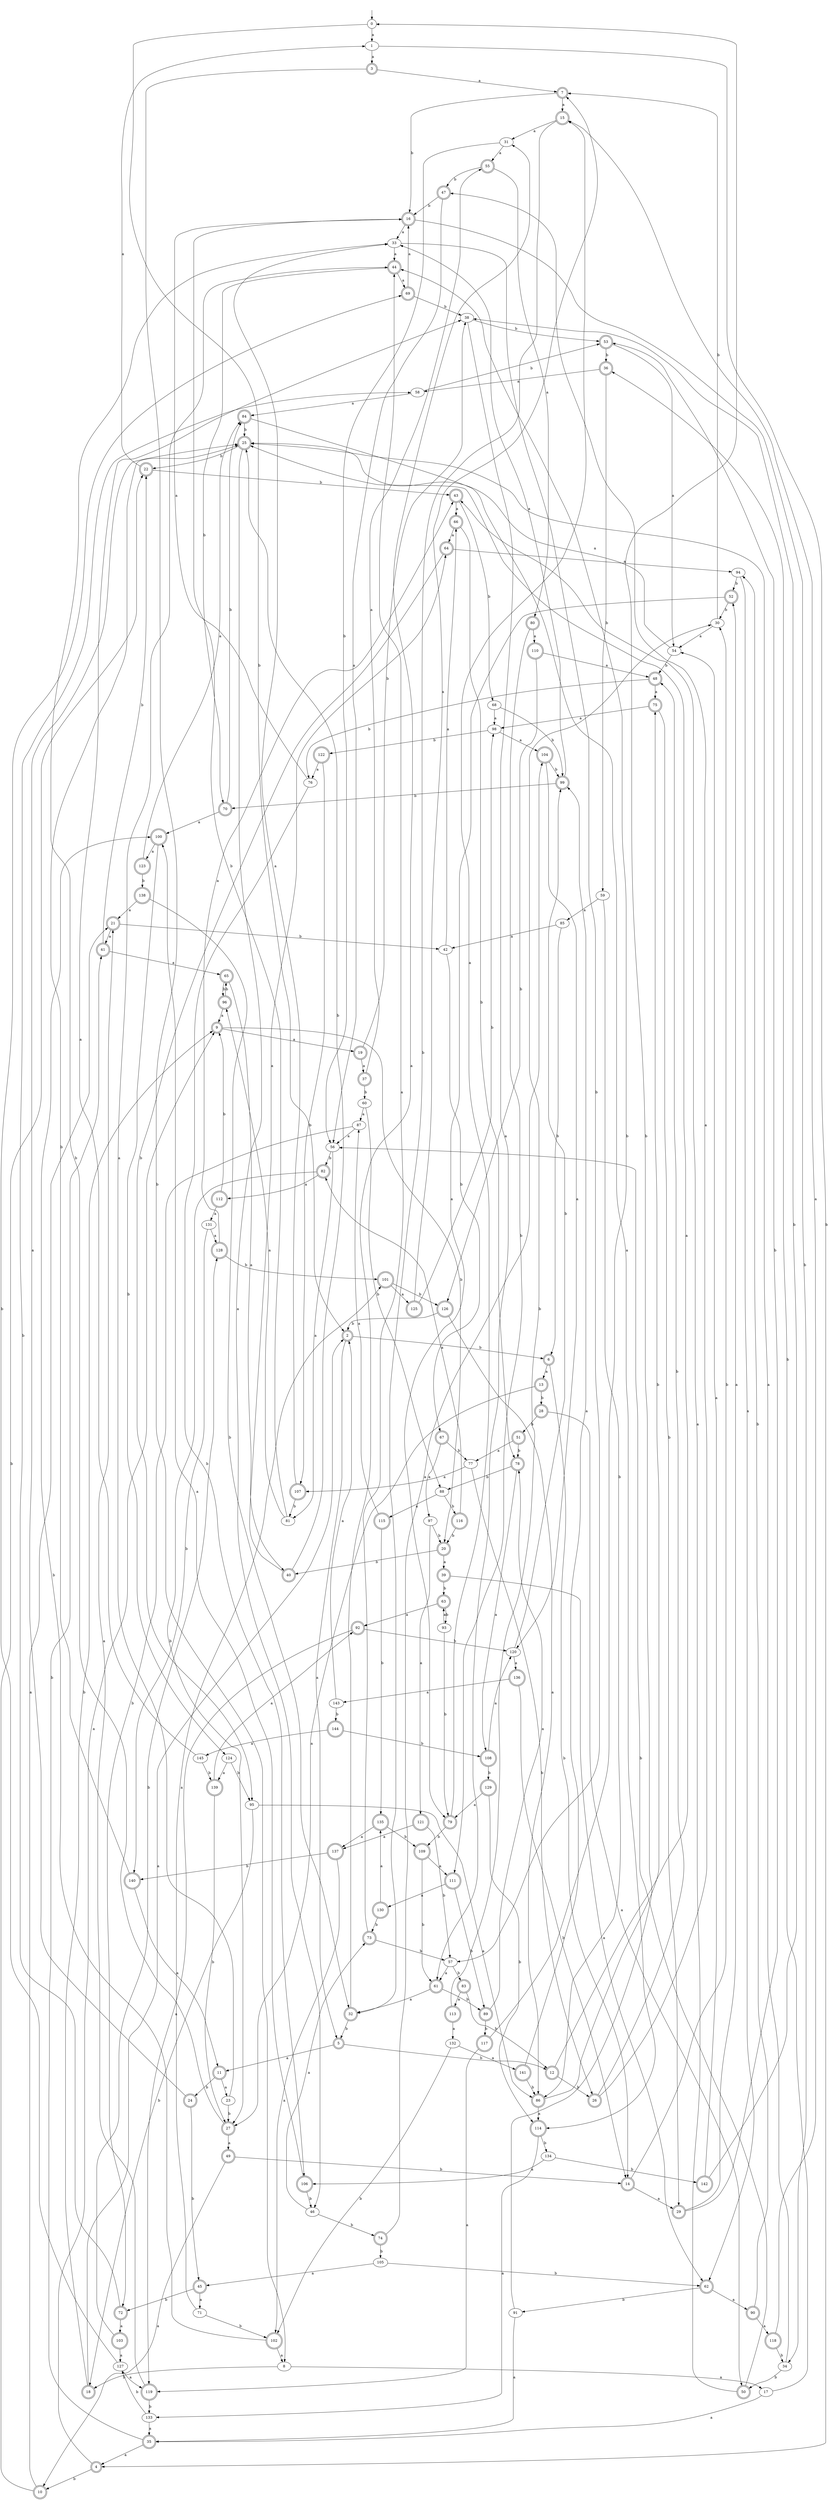 digraph RandomDFA {
  __start0 [label="", shape=none];
  __start0 -> 0 [label=""];
  0 [shape=circle]
  0 -> 1 [label="a"]
  0 -> 2 [label="b"]
  1
  1 -> 3 [label="a"]
  1 -> 4 [label="b"]
  2 [shape=doublecircle]
  2 -> 5 [label="a"]
  2 -> 6 [label="b"]
  3 [shape=doublecircle]
  3 -> 7 [label="a"]
  3 -> 8 [label="b"]
  4 [shape=doublecircle]
  4 -> 9 [label="a"]
  4 -> 10 [label="b"]
  5 [shape=doublecircle]
  5 -> 11 [label="a"]
  5 -> 12 [label="b"]
  6 [shape=doublecircle]
  6 -> 13 [label="a"]
  6 -> 14 [label="b"]
  7 [shape=doublecircle]
  7 -> 15 [label="a"]
  7 -> 16 [label="b"]
  8
  8 -> 17 [label="a"]
  8 -> 18 [label="b"]
  9 [shape=doublecircle]
  9 -> 19 [label="a"]
  9 -> 20 [label="b"]
  10 [shape=doublecircle]
  10 -> 21 [label="a"]
  10 -> 22 [label="b"]
  11 [shape=doublecircle]
  11 -> 23 [label="a"]
  11 -> 24 [label="b"]
  12 [shape=doublecircle]
  12 -> 25 [label="a"]
  12 -> 26 [label="b"]
  13 [shape=doublecircle]
  13 -> 27 [label="a"]
  13 -> 28 [label="b"]
  14 [shape=doublecircle]
  14 -> 29 [label="a"]
  14 -> 30 [label="b"]
  15 [shape=doublecircle]
  15 -> 31 [label="a"]
  15 -> 32 [label="b"]
  16 [shape=doublecircle]
  16 -> 33 [label="a"]
  16 -> 34 [label="b"]
  17
  17 -> 35 [label="a"]
  17 -> 36 [label="b"]
  18 [shape=doublecircle]
  18 -> 2 [label="a"]
  18 -> 9 [label="b"]
  19 [shape=doublecircle]
  19 -> 37 [label="a"]
  19 -> 38 [label="b"]
  20 [shape=doublecircle]
  20 -> 39 [label="a"]
  20 -> 40 [label="b"]
  21 [shape=doublecircle]
  21 -> 41 [label="a"]
  21 -> 42 [label="b"]
  22 [shape=doublecircle]
  22 -> 1 [label="a"]
  22 -> 43 [label="b"]
  23
  23 -> 44 [label="a"]
  23 -> 27 [label="b"]
  24 [shape=doublecircle]
  24 -> 25 [label="a"]
  24 -> 45 [label="b"]
  25 [shape=doublecircle]
  25 -> 46 [label="a"]
  25 -> 22 [label="b"]
  26 [shape=doublecircle]
  26 -> 47 [label="a"]
  26 -> 48 [label="b"]
  27 [shape=doublecircle]
  27 -> 49 [label="a"]
  27 -> 33 [label="b"]
  28 [shape=doublecircle]
  28 -> 50 [label="a"]
  28 -> 51 [label="b"]
  29 [shape=doublecircle]
  29 -> 52 [label="a"]
  29 -> 53 [label="b"]
  30
  30 -> 54 [label="a"]
  30 -> 7 [label="b"]
  31
  31 -> 55 [label="a"]
  31 -> 56 [label="b"]
  32 [shape=doublecircle]
  32 -> 31 [label="a"]
  32 -> 5 [label="b"]
  33
  33 -> 44 [label="a"]
  33 -> 57 [label="b"]
  34
  34 -> 25 [label="a"]
  34 -> 50 [label="b"]
  35 [shape=doublecircle]
  35 -> 4 [label="a"]
  35 -> 41 [label="b"]
  36 [shape=doublecircle]
  36 -> 58 [label="a"]
  36 -> 59 [label="b"]
  37 [shape=doublecircle]
  37 -> 55 [label="a"]
  37 -> 60 [label="b"]
  38
  38 -> 61 [label="a"]
  38 -> 53 [label="b"]
  39 [shape=doublecircle]
  39 -> 62 [label="a"]
  39 -> 63 [label="b"]
  40 [shape=doublecircle]
  40 -> 64 [label="a"]
  40 -> 25 [label="b"]
  41 [shape=doublecircle]
  41 -> 65 [label="a"]
  41 -> 22 [label="b"]
  42
  42 -> 66 [label="a"]
  42 -> 67 [label="b"]
  43 [shape=doublecircle]
  43 -> 66 [label="a"]
  43 -> 68 [label="b"]
  44 [shape=doublecircle]
  44 -> 69 [label="a"]
  44 -> 70 [label="b"]
  45 [shape=doublecircle]
  45 -> 71 [label="a"]
  45 -> 72 [label="b"]
  46
  46 -> 73 [label="a"]
  46 -> 74 [label="b"]
  47 [shape=doublecircle]
  47 -> 56 [label="a"]
  47 -> 16 [label="b"]
  48 [shape=doublecircle]
  48 -> 75 [label="a"]
  48 -> 76 [label="b"]
  49 [shape=doublecircle]
  49 -> 10 [label="a"]
  49 -> 14 [label="b"]
  50 [shape=doublecircle]
  50 -> 43 [label="a"]
  50 -> 56 [label="b"]
  51 [shape=doublecircle]
  51 -> 77 [label="a"]
  51 -> 78 [label="b"]
  52 [shape=doublecircle]
  52 -> 79 [label="a"]
  52 -> 30 [label="b"]
  53 [shape=doublecircle]
  53 -> 54 [label="a"]
  53 -> 36 [label="b"]
  54
  54 -> 25 [label="a"]
  54 -> 48 [label="b"]
  55 [shape=doublecircle]
  55 -> 80 [label="a"]
  55 -> 47 [label="b"]
  56
  56 -> 81 [label="a"]
  56 -> 82 [label="b"]
  57
  57 -> 61 [label="a"]
  57 -> 83 [label="b"]
  58
  58 -> 84 [label="a"]
  58 -> 53 [label="b"]
  59
  59 -> 85 [label="a"]
  59 -> 86 [label="b"]
  60
  60 -> 87 [label="a"]
  60 -> 88 [label="b"]
  61 [shape=doublecircle]
  61 -> 32 [label="a"]
  61 -> 89 [label="b"]
  62 [shape=doublecircle]
  62 -> 90 [label="a"]
  62 -> 91 [label="b"]
  63 [shape=doublecircle]
  63 -> 92 [label="a"]
  63 -> 93 [label="b"]
  64 [shape=doublecircle]
  64 -> 94 [label="a"]
  64 -> 95 [label="b"]
  65 [shape=doublecircle]
  65 -> 40 [label="a"]
  65 -> 96 [label="b"]
  66 [shape=doublecircle]
  66 -> 64 [label="a"]
  66 -> 78 [label="b"]
  67 [shape=doublecircle]
  67 -> 97 [label="a"]
  67 -> 77 [label="b"]
  68
  68 -> 98 [label="a"]
  68 -> 99 [label="b"]
  69 [shape=doublecircle]
  69 -> 16 [label="a"]
  69 -> 38 [label="b"]
  70 [shape=doublecircle]
  70 -> 100 [label="a"]
  70 -> 84 [label="b"]
  71
  71 -> 101 [label="a"]
  71 -> 102 [label="b"]
  72 [shape=doublecircle]
  72 -> 103 [label="a"]
  72 -> 58 [label="b"]
  73 [shape=doublecircle]
  73 -> 44 [label="a"]
  73 -> 57 [label="b"]
  74 [shape=doublecircle]
  74 -> 104 [label="a"]
  74 -> 105 [label="b"]
  75 [shape=doublecircle]
  75 -> 98 [label="a"]
  75 -> 29 [label="b"]
  76
  76 -> 16 [label="a"]
  76 -> 106 [label="b"]
  77
  77 -> 107 [label="a"]
  77 -> 26 [label="b"]
  78 [shape=doublecircle]
  78 -> 108 [label="a"]
  78 -> 88 [label="b"]
  79 [shape=doublecircle]
  79 -> 15 [label="a"]
  79 -> 109 [label="b"]
  80 [shape=doublecircle]
  80 -> 110 [label="a"]
  80 -> 111 [label="b"]
  81
  81 -> 96 [label="a"]
  81 -> 16 [label="b"]
  82 [shape=doublecircle]
  82 -> 112 [label="a"]
  82 -> 27 [label="b"]
  83 [shape=doublecircle]
  83 -> 113 [label="a"]
  83 -> 12 [label="b"]
  84 [shape=doublecircle]
  84 -> 114 [label="a"]
  84 -> 25 [label="b"]
  85
  85 -> 42 [label="a"]
  85 -> 6 [label="b"]
  86 [shape=doublecircle]
  86 -> 114 [label="a"]
  86 -> 75 [label="b"]
  87
  87 -> 56 [label="a"]
  87 -> 72 [label="b"]
  88
  88 -> 115 [label="a"]
  88 -> 116 [label="b"]
  89 [shape=doublecircle]
  89 -> 78 [label="a"]
  89 -> 117 [label="b"]
  90 [shape=doublecircle]
  90 -> 118 [label="a"]
  90 -> 94 [label="b"]
  91
  91 -> 35 [label="a"]
  91 -> 0 [label="b"]
  92 [shape=doublecircle]
  92 -> 119 [label="a"]
  92 -> 120 [label="b"]
  93
  93 -> 63 [label="a"]
  93 -> 79 [label="b"]
  94
  94 -> 62 [label="a"]
  94 -> 52 [label="b"]
  95
  95 -> 86 [label="a"]
  95 -> 18 [label="b"]
  96 [shape=doublecircle]
  96 -> 9 [label="a"]
  96 -> 65 [label="b"]
  97
  97 -> 121 [label="a"]
  97 -> 20 [label="b"]
  98
  98 -> 104 [label="a"]
  98 -> 122 [label="b"]
  99 [shape=doublecircle]
  99 -> 33 [label="a"]
  99 -> 70 [label="b"]
  100 [shape=doublecircle]
  100 -> 123 [label="a"]
  100 -> 124 [label="b"]
  101 [shape=doublecircle]
  101 -> 125 [label="a"]
  101 -> 126 [label="b"]
  102 [shape=doublecircle]
  102 -> 8 [label="a"]
  102 -> 100 [label="b"]
  103 [shape=doublecircle]
  103 -> 127 [label="a"]
  103 -> 128 [label="b"]
  104 [shape=doublecircle]
  104 -> 120 [label="a"]
  104 -> 99 [label="b"]
  105
  105 -> 45 [label="a"]
  105 -> 62 [label="b"]
  106 [shape=doublecircle]
  106 -> 100 [label="a"]
  106 -> 46 [label="b"]
  107 [shape=doublecircle]
  107 -> 33 [label="a"]
  107 -> 81 [label="b"]
  108 [shape=doublecircle]
  108 -> 120 [label="a"]
  108 -> 129 [label="b"]
  109 [shape=doublecircle]
  109 -> 111 [label="a"]
  109 -> 61 [label="b"]
  110 [shape=doublecircle]
  110 -> 48 [label="a"]
  110 -> 126 [label="b"]
  111 [shape=doublecircle]
  111 -> 130 [label="a"]
  111 -> 89 [label="b"]
  112 [shape=doublecircle]
  112 -> 131 [label="a"]
  112 -> 9 [label="b"]
  113 [shape=doublecircle]
  113 -> 132 [label="a"]
  113 -> 30 [label="b"]
  114 [shape=doublecircle]
  114 -> 133 [label="a"]
  114 -> 134 [label="b"]
  115 [shape=doublecircle]
  115 -> 87 [label="a"]
  115 -> 135 [label="b"]
  116 [shape=doublecircle]
  116 -> 82 [label="a"]
  116 -> 20 [label="b"]
  117 [shape=doublecircle]
  117 -> 119 [label="a"]
  117 -> 44 [label="b"]
  118 [shape=doublecircle]
  118 -> 15 [label="a"]
  118 -> 34 [label="b"]
  119 [shape=doublecircle]
  119 -> 21 [label="a"]
  119 -> 133 [label="b"]
  120
  120 -> 136 [label="a"]
  120 -> 99 [label="b"]
  121 [shape=doublecircle]
  121 -> 137 [label="a"]
  121 -> 57 [label="b"]
  122 [shape=doublecircle]
  122 -> 76 [label="a"]
  122 -> 107 [label="b"]
  123 [shape=doublecircle]
  123 -> 84 [label="a"]
  123 -> 138 [label="b"]
  124
  124 -> 139 [label="a"]
  124 -> 95 [label="b"]
  125 [shape=doublecircle]
  125 -> 7 [label="a"]
  125 -> 98 [label="b"]
  126 [shape=doublecircle]
  126 -> 86 [label="a"]
  126 -> 2 [label="b"]
  127
  127 -> 119 [label="a"]
  127 -> 69 [label="b"]
  128 [shape=doublecircle]
  128 -> 43 [label="a"]
  128 -> 101 [label="b"]
  129 [shape=doublecircle]
  129 -> 79 [label="a"]
  129 -> 114 [label="b"]
  130 [shape=doublecircle]
  130 -> 135 [label="a"]
  130 -> 73 [label="b"]
  131
  131 -> 128 [label="a"]
  131 -> 140 [label="b"]
  132
  132 -> 141 [label="a"]
  132 -> 102 [label="b"]
  133
  133 -> 35 [label="a"]
  133 -> 127 [label="b"]
  134
  134 -> 106 [label="a"]
  134 -> 142 [label="b"]
  135 [shape=doublecircle]
  135 -> 137 [label="a"]
  135 -> 109 [label="b"]
  136 [shape=doublecircle]
  136 -> 143 [label="a"]
  136 -> 14 [label="b"]
  137 [shape=doublecircle]
  137 -> 102 [label="a"]
  137 -> 140 [label="b"]
  138 [shape=doublecircle]
  138 -> 21 [label="a"]
  138 -> 32 [label="b"]
  139 [shape=doublecircle]
  139 -> 92 [label="a"]
  139 -> 27 [label="b"]
  140 [shape=doublecircle]
  140 -> 11 [label="a"]
  140 -> 25 [label="b"]
  141 [shape=doublecircle]
  141 -> 99 [label="a"]
  141 -> 86 [label="b"]
  142 [shape=doublecircle]
  142 -> 54 [label="a"]
  142 -> 38 [label="b"]
  143
  143 -> 2 [label="a"]
  143 -> 144 [label="b"]
  144 [shape=doublecircle]
  144 -> 145 [label="a"]
  144 -> 108 [label="b"]
  145
  145 -> 38 [label="a"]
  145 -> 139 [label="b"]
}
